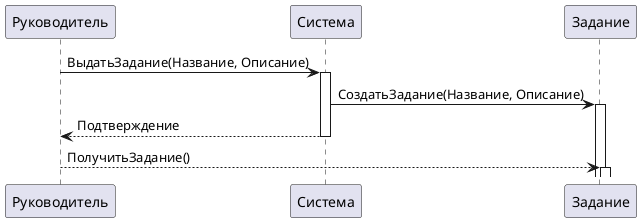 @startuml
participant Руководитель
participant Система
participant Задание

Руководитель -> Система: ВыдатьЗадание(Название, Описание)
activate Система
Система -> Задание: СоздатьЗадание(Название, Описание)
activate Задание
Система --> Руководитель: Подтверждение
deactivate Система
Руководитель --> Задание: ПолучитьЗадание()
activate Задание
@enduml

